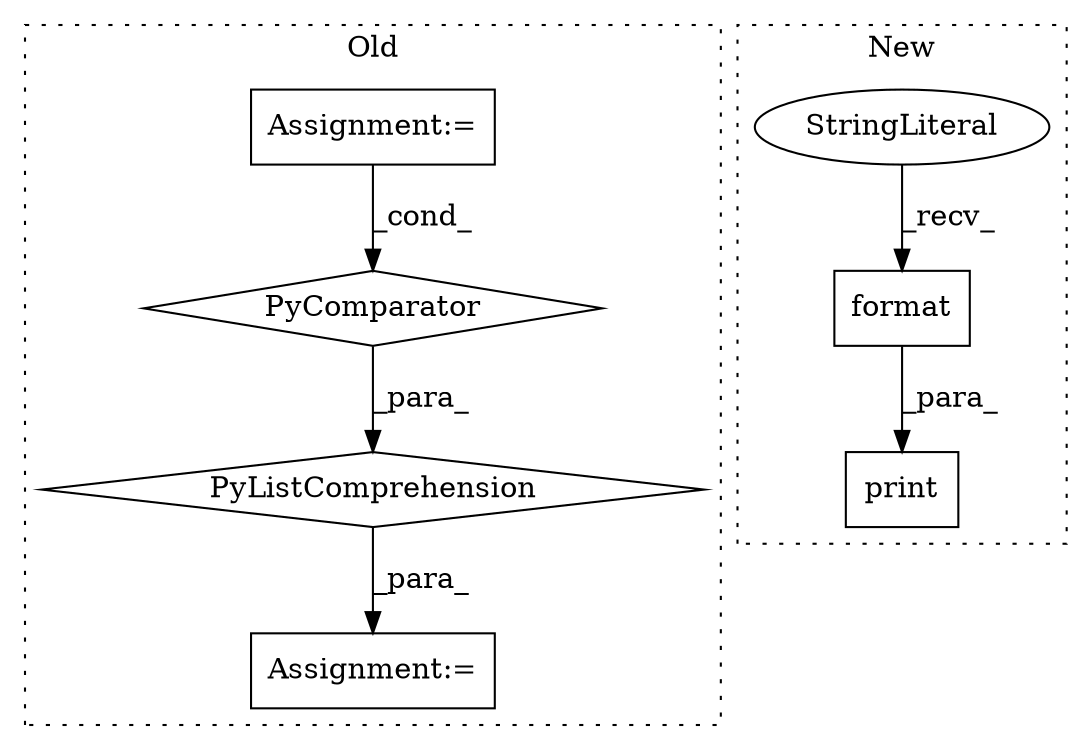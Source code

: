 digraph G {
subgraph cluster0 {
1 [label="PyListComprehension" a="109" s="297" l="124" shape="diamond"];
3 [label="Assignment:=" a="7" s="359" l="54" shape="box"];
4 [label="PyComparator" a="113" s="359" l="54" shape="diamond"];
5 [label="Assignment:=" a="7" s="278" l="1" shape="box"];
label = "Old";
style="dotted";
}
subgraph cluster1 {
2 [label="print" a="32" s="408,466" l="6,1" shape="box"];
6 [label="format" a="32" s="457,465" l="7,1" shape="box"];
7 [label="StringLiteral" a="45" s="414" l="42" shape="ellipse"];
label = "New";
style="dotted";
}
1 -> 5 [label="_para_"];
3 -> 4 [label="_cond_"];
4 -> 1 [label="_para_"];
6 -> 2 [label="_para_"];
7 -> 6 [label="_recv_"];
}